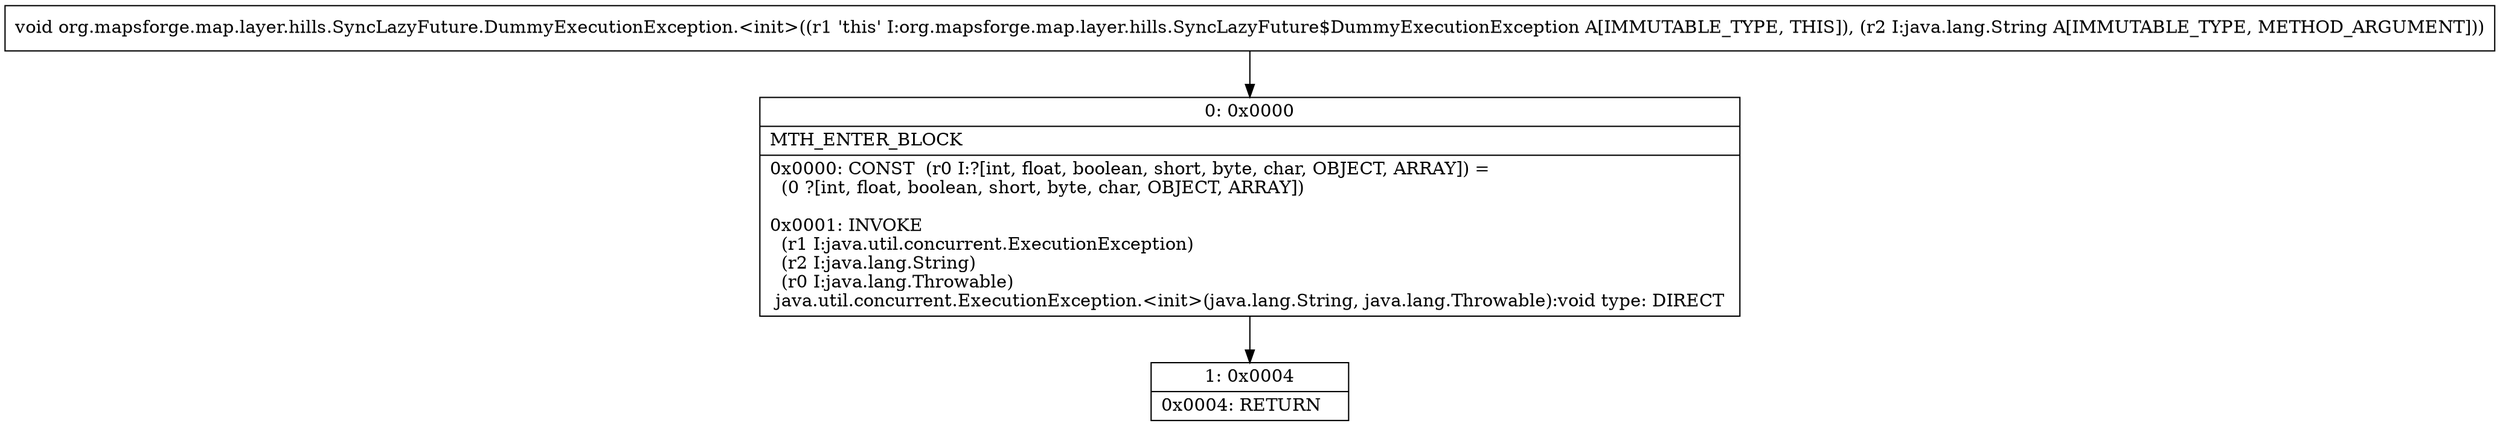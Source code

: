 digraph "CFG fororg.mapsforge.map.layer.hills.SyncLazyFuture.DummyExecutionException.\<init\>(Ljava\/lang\/String;)V" {
Node_0 [shape=record,label="{0\:\ 0x0000|MTH_ENTER_BLOCK\l|0x0000: CONST  (r0 I:?[int, float, boolean, short, byte, char, OBJECT, ARRAY]) = \l  (0 ?[int, float, boolean, short, byte, char, OBJECT, ARRAY])\l \l0x0001: INVOKE  \l  (r1 I:java.util.concurrent.ExecutionException)\l  (r2 I:java.lang.String)\l  (r0 I:java.lang.Throwable)\l java.util.concurrent.ExecutionException.\<init\>(java.lang.String, java.lang.Throwable):void type: DIRECT \l}"];
Node_1 [shape=record,label="{1\:\ 0x0004|0x0004: RETURN   \l}"];
MethodNode[shape=record,label="{void org.mapsforge.map.layer.hills.SyncLazyFuture.DummyExecutionException.\<init\>((r1 'this' I:org.mapsforge.map.layer.hills.SyncLazyFuture$DummyExecutionException A[IMMUTABLE_TYPE, THIS]), (r2 I:java.lang.String A[IMMUTABLE_TYPE, METHOD_ARGUMENT])) }"];
MethodNode -> Node_0;
Node_0 -> Node_1;
}

